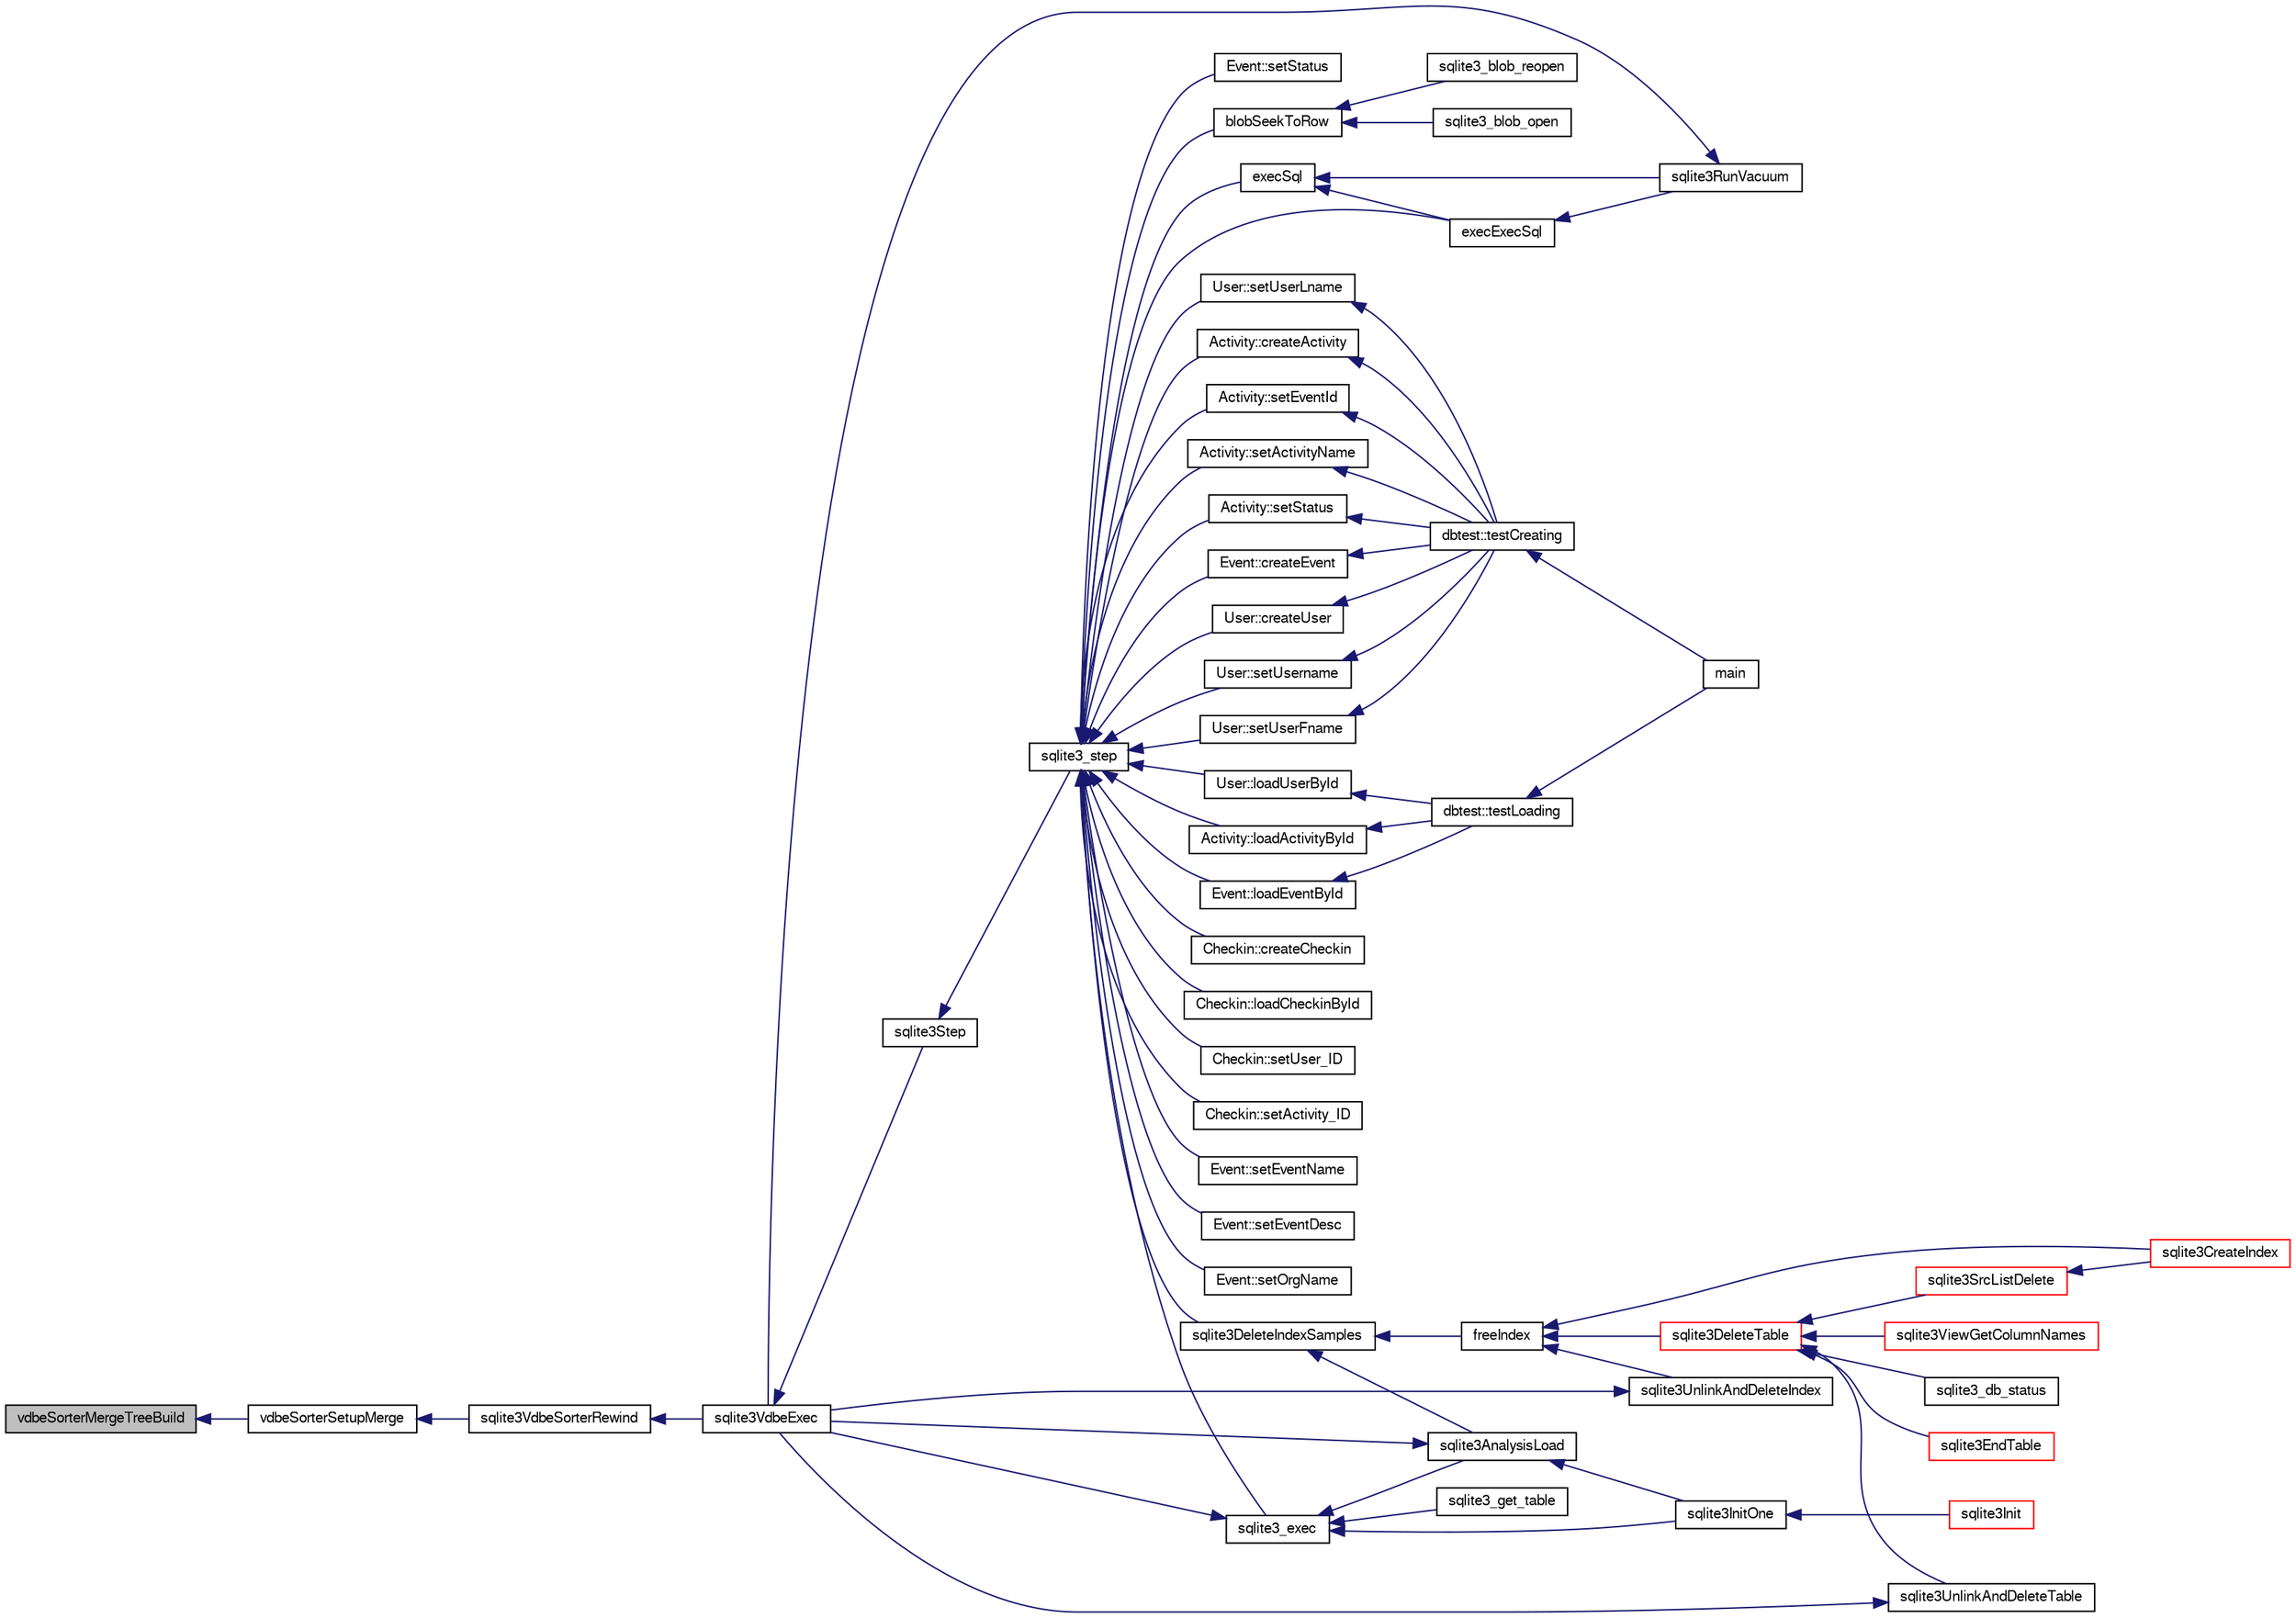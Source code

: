 digraph "vdbeSorterMergeTreeBuild"
{
  edge [fontname="FreeSans",fontsize="10",labelfontname="FreeSans",labelfontsize="10"];
  node [fontname="FreeSans",fontsize="10",shape=record];
  rankdir="LR";
  Node884334 [label="vdbeSorterMergeTreeBuild",height=0.2,width=0.4,color="black", fillcolor="grey75", style="filled", fontcolor="black"];
  Node884334 -> Node884335 [dir="back",color="midnightblue",fontsize="10",style="solid",fontname="FreeSans"];
  Node884335 [label="vdbeSorterSetupMerge",height=0.2,width=0.4,color="black", fillcolor="white", style="filled",URL="$sqlite3_8c.html#a82088507aafeedcc04af031f7ea0bbd8"];
  Node884335 -> Node884336 [dir="back",color="midnightblue",fontsize="10",style="solid",fontname="FreeSans"];
  Node884336 [label="sqlite3VdbeSorterRewind",height=0.2,width=0.4,color="black", fillcolor="white", style="filled",URL="$sqlite3_8c.html#a31677d178ebf96ee6034a05660e1f4bf"];
  Node884336 -> Node884337 [dir="back",color="midnightblue",fontsize="10",style="solid",fontname="FreeSans"];
  Node884337 [label="sqlite3VdbeExec",height=0.2,width=0.4,color="black", fillcolor="white", style="filled",URL="$sqlite3_8c.html#a8ce40a614bdc56719c4d642b1e4dfb21"];
  Node884337 -> Node884338 [dir="back",color="midnightblue",fontsize="10",style="solid",fontname="FreeSans"];
  Node884338 [label="sqlite3Step",height=0.2,width=0.4,color="black", fillcolor="white", style="filled",URL="$sqlite3_8c.html#a3f2872e873e2758a4beedad1d5113554"];
  Node884338 -> Node884339 [dir="back",color="midnightblue",fontsize="10",style="solid",fontname="FreeSans"];
  Node884339 [label="sqlite3_step",height=0.2,width=0.4,color="black", fillcolor="white", style="filled",URL="$sqlite3_8h.html#ac1e491ce36b7471eb28387f7d3c74334"];
  Node884339 -> Node884340 [dir="back",color="midnightblue",fontsize="10",style="solid",fontname="FreeSans"];
  Node884340 [label="Activity::createActivity",height=0.2,width=0.4,color="black", fillcolor="white", style="filled",URL="$classActivity.html#a813cc5e52c14ab49b39014c134e3425b"];
  Node884340 -> Node884341 [dir="back",color="midnightblue",fontsize="10",style="solid",fontname="FreeSans"];
  Node884341 [label="dbtest::testCreating",height=0.2,width=0.4,color="black", fillcolor="white", style="filled",URL="$classdbtest.html#a8193e88a7df657069c8a6bd09c8243b7"];
  Node884341 -> Node884342 [dir="back",color="midnightblue",fontsize="10",style="solid",fontname="FreeSans"];
  Node884342 [label="main",height=0.2,width=0.4,color="black", fillcolor="white", style="filled",URL="$test_8cpp.html#ae66f6b31b5ad750f1fe042a706a4e3d4"];
  Node884339 -> Node884343 [dir="back",color="midnightblue",fontsize="10",style="solid",fontname="FreeSans"];
  Node884343 [label="Activity::loadActivityById",height=0.2,width=0.4,color="black", fillcolor="white", style="filled",URL="$classActivity.html#abe4ffb4f08a47212ebf9013259d9e7fd"];
  Node884343 -> Node884344 [dir="back",color="midnightblue",fontsize="10",style="solid",fontname="FreeSans"];
  Node884344 [label="dbtest::testLoading",height=0.2,width=0.4,color="black", fillcolor="white", style="filled",URL="$classdbtest.html#a6f98d82a2c8e2b9040848763504ddae1"];
  Node884344 -> Node884342 [dir="back",color="midnightblue",fontsize="10",style="solid",fontname="FreeSans"];
  Node884339 -> Node884345 [dir="back",color="midnightblue",fontsize="10",style="solid",fontname="FreeSans"];
  Node884345 [label="Activity::setEventId",height=0.2,width=0.4,color="black", fillcolor="white", style="filled",URL="$classActivity.html#adb1d0fd0d08f473e068f0a4086bfa9ca"];
  Node884345 -> Node884341 [dir="back",color="midnightblue",fontsize="10",style="solid",fontname="FreeSans"];
  Node884339 -> Node884346 [dir="back",color="midnightblue",fontsize="10",style="solid",fontname="FreeSans"];
  Node884346 [label="Activity::setActivityName",height=0.2,width=0.4,color="black", fillcolor="white", style="filled",URL="$classActivity.html#a62dc3737b33915a36086f9dd26d16a81"];
  Node884346 -> Node884341 [dir="back",color="midnightblue",fontsize="10",style="solid",fontname="FreeSans"];
  Node884339 -> Node884347 [dir="back",color="midnightblue",fontsize="10",style="solid",fontname="FreeSans"];
  Node884347 [label="Activity::setStatus",height=0.2,width=0.4,color="black", fillcolor="white", style="filled",URL="$classActivity.html#af618135a7738f4d2a7ee147a8ef912ea"];
  Node884347 -> Node884341 [dir="back",color="midnightblue",fontsize="10",style="solid",fontname="FreeSans"];
  Node884339 -> Node884348 [dir="back",color="midnightblue",fontsize="10",style="solid",fontname="FreeSans"];
  Node884348 [label="Checkin::createCheckin",height=0.2,width=0.4,color="black", fillcolor="white", style="filled",URL="$classCheckin.html#a4e40acdf7fff0e607f6de4f24f3a163c"];
  Node884339 -> Node884349 [dir="back",color="midnightblue",fontsize="10",style="solid",fontname="FreeSans"];
  Node884349 [label="Checkin::loadCheckinById",height=0.2,width=0.4,color="black", fillcolor="white", style="filled",URL="$classCheckin.html#a3461f70ea6c68475225f2a07f78a21e0"];
  Node884339 -> Node884350 [dir="back",color="midnightblue",fontsize="10",style="solid",fontname="FreeSans"];
  Node884350 [label="Checkin::setUser_ID",height=0.2,width=0.4,color="black", fillcolor="white", style="filled",URL="$classCheckin.html#a76ab640f4f912876dbebf183db5359c6"];
  Node884339 -> Node884351 [dir="back",color="midnightblue",fontsize="10",style="solid",fontname="FreeSans"];
  Node884351 [label="Checkin::setActivity_ID",height=0.2,width=0.4,color="black", fillcolor="white", style="filled",URL="$classCheckin.html#ab2ff3ec2604ec73a42af25874a00b232"];
  Node884339 -> Node884352 [dir="back",color="midnightblue",fontsize="10",style="solid",fontname="FreeSans"];
  Node884352 [label="Event::createEvent",height=0.2,width=0.4,color="black", fillcolor="white", style="filled",URL="$classEvent.html#a77adb9f4a46ffb32c2d931f0691f5903"];
  Node884352 -> Node884341 [dir="back",color="midnightblue",fontsize="10",style="solid",fontname="FreeSans"];
  Node884339 -> Node884353 [dir="back",color="midnightblue",fontsize="10",style="solid",fontname="FreeSans"];
  Node884353 [label="Event::loadEventById",height=0.2,width=0.4,color="black", fillcolor="white", style="filled",URL="$classEvent.html#afa66cea33f722dbeecb69cc98fdea055"];
  Node884353 -> Node884344 [dir="back",color="midnightblue",fontsize="10",style="solid",fontname="FreeSans"];
  Node884339 -> Node884354 [dir="back",color="midnightblue",fontsize="10",style="solid",fontname="FreeSans"];
  Node884354 [label="Event::setEventName",height=0.2,width=0.4,color="black", fillcolor="white", style="filled",URL="$classEvent.html#a10596b6ca077df05184e30d62b08729d"];
  Node884339 -> Node884355 [dir="back",color="midnightblue",fontsize="10",style="solid",fontname="FreeSans"];
  Node884355 [label="Event::setEventDesc",height=0.2,width=0.4,color="black", fillcolor="white", style="filled",URL="$classEvent.html#ae36b8377dcae792f1c5c4726024c981b"];
  Node884339 -> Node884356 [dir="back",color="midnightblue",fontsize="10",style="solid",fontname="FreeSans"];
  Node884356 [label="Event::setOrgName",height=0.2,width=0.4,color="black", fillcolor="white", style="filled",URL="$classEvent.html#a19aac0f776bd764563a54977656cf680"];
  Node884339 -> Node884357 [dir="back",color="midnightblue",fontsize="10",style="solid",fontname="FreeSans"];
  Node884357 [label="Event::setStatus",height=0.2,width=0.4,color="black", fillcolor="white", style="filled",URL="$classEvent.html#ab0a6b9285af0f4172eb841e2b80f8972"];
  Node884339 -> Node884358 [dir="back",color="midnightblue",fontsize="10",style="solid",fontname="FreeSans"];
  Node884358 [label="blobSeekToRow",height=0.2,width=0.4,color="black", fillcolor="white", style="filled",URL="$sqlite3_8c.html#afff57e13332b98c8a44a7cebe38962ab"];
  Node884358 -> Node884359 [dir="back",color="midnightblue",fontsize="10",style="solid",fontname="FreeSans"];
  Node884359 [label="sqlite3_blob_open",height=0.2,width=0.4,color="black", fillcolor="white", style="filled",URL="$sqlite3_8h.html#adb8ad839a5bdd62a43785132bc7dd518"];
  Node884358 -> Node884360 [dir="back",color="midnightblue",fontsize="10",style="solid",fontname="FreeSans"];
  Node884360 [label="sqlite3_blob_reopen",height=0.2,width=0.4,color="black", fillcolor="white", style="filled",URL="$sqlite3_8h.html#abc77c24fdc0150138490359a94360f7e"];
  Node884339 -> Node884361 [dir="back",color="midnightblue",fontsize="10",style="solid",fontname="FreeSans"];
  Node884361 [label="sqlite3DeleteIndexSamples",height=0.2,width=0.4,color="black", fillcolor="white", style="filled",URL="$sqlite3_8c.html#aaeda0302fbf61397ec009f65bed047ef"];
  Node884361 -> Node884362 [dir="back",color="midnightblue",fontsize="10",style="solid",fontname="FreeSans"];
  Node884362 [label="sqlite3AnalysisLoad",height=0.2,width=0.4,color="black", fillcolor="white", style="filled",URL="$sqlite3_8c.html#a48a2301c27e1d3d68708b9b8761b5a01"];
  Node884362 -> Node884337 [dir="back",color="midnightblue",fontsize="10",style="solid",fontname="FreeSans"];
  Node884362 -> Node884363 [dir="back",color="midnightblue",fontsize="10",style="solid",fontname="FreeSans"];
  Node884363 [label="sqlite3InitOne",height=0.2,width=0.4,color="black", fillcolor="white", style="filled",URL="$sqlite3_8c.html#ac4318b25df65269906b0379251fe9b85"];
  Node884363 -> Node884364 [dir="back",color="midnightblue",fontsize="10",style="solid",fontname="FreeSans"];
  Node884364 [label="sqlite3Init",height=0.2,width=0.4,color="red", fillcolor="white", style="filled",URL="$sqlite3_8c.html#aed74e3dc765631a833f522f425ff5a48"];
  Node884361 -> Node884464 [dir="back",color="midnightblue",fontsize="10",style="solid",fontname="FreeSans"];
  Node884464 [label="freeIndex",height=0.2,width=0.4,color="black", fillcolor="white", style="filled",URL="$sqlite3_8c.html#a00907c99c18d5bcb9d0b38c077146c31"];
  Node884464 -> Node884465 [dir="back",color="midnightblue",fontsize="10",style="solid",fontname="FreeSans"];
  Node884465 [label="sqlite3UnlinkAndDeleteIndex",height=0.2,width=0.4,color="black", fillcolor="white", style="filled",URL="$sqlite3_8c.html#a889f2dcb438c56db37a6d61e9f25e244"];
  Node884465 -> Node884337 [dir="back",color="midnightblue",fontsize="10",style="solid",fontname="FreeSans"];
  Node884464 -> Node884466 [dir="back",color="midnightblue",fontsize="10",style="solid",fontname="FreeSans"];
  Node884466 [label="sqlite3DeleteTable",height=0.2,width=0.4,color="red", fillcolor="white", style="filled",URL="$sqlite3_8c.html#a7fd3d507375a381a3807f92735318973"];
  Node884466 -> Node884467 [dir="back",color="midnightblue",fontsize="10",style="solid",fontname="FreeSans"];
  Node884467 [label="sqlite3_db_status",height=0.2,width=0.4,color="black", fillcolor="white", style="filled",URL="$sqlite3_8h.html#ab64e8333313ee2e44116842711818940"];
  Node884466 -> Node884468 [dir="back",color="midnightblue",fontsize="10",style="solid",fontname="FreeSans"];
  Node884468 [label="sqlite3UnlinkAndDeleteTable",height=0.2,width=0.4,color="black", fillcolor="white", style="filled",URL="$sqlite3_8c.html#a9733677716a49de464f86fff164e9a1b"];
  Node884468 -> Node884337 [dir="back",color="midnightblue",fontsize="10",style="solid",fontname="FreeSans"];
  Node884466 -> Node884379 [dir="back",color="midnightblue",fontsize="10",style="solid",fontname="FreeSans"];
  Node884379 [label="sqlite3EndTable",height=0.2,width=0.4,color="red", fillcolor="white", style="filled",URL="$sqlite3_8c.html#a7b5f2c66c0f0b6f819d970ca389768b0"];
  Node884466 -> Node884414 [dir="back",color="midnightblue",fontsize="10",style="solid",fontname="FreeSans"];
  Node884414 [label="sqlite3ViewGetColumnNames",height=0.2,width=0.4,color="red", fillcolor="white", style="filled",URL="$sqlite3_8c.html#aebc7cd8d9e2bd174ae0a60363d3f6ce8"];
  Node884466 -> Node884469 [dir="back",color="midnightblue",fontsize="10",style="solid",fontname="FreeSans"];
  Node884469 [label="sqlite3SrcListDelete",height=0.2,width=0.4,color="red", fillcolor="white", style="filled",URL="$sqlite3_8c.html#acc250a3e5e7fd8889a16a9f28e3e7312"];
  Node884469 -> Node884376 [dir="back",color="midnightblue",fontsize="10",style="solid",fontname="FreeSans"];
  Node884376 [label="sqlite3CreateIndex",height=0.2,width=0.4,color="red", fillcolor="white", style="filled",URL="$sqlite3_8c.html#a8dbe5e590ab6c58a8c45f34f7c81e825"];
  Node884464 -> Node884376 [dir="back",color="midnightblue",fontsize="10",style="solid",fontname="FreeSans"];
  Node884339 -> Node884530 [dir="back",color="midnightblue",fontsize="10",style="solid",fontname="FreeSans"];
  Node884530 [label="sqlite3_exec",height=0.2,width=0.4,color="black", fillcolor="white", style="filled",URL="$sqlite3_8h.html#a97487ec8150e0bcc8fa392ab8f0e24db"];
  Node884530 -> Node884337 [dir="back",color="midnightblue",fontsize="10",style="solid",fontname="FreeSans"];
  Node884530 -> Node884362 [dir="back",color="midnightblue",fontsize="10",style="solid",fontname="FreeSans"];
  Node884530 -> Node884363 [dir="back",color="midnightblue",fontsize="10",style="solid",fontname="FreeSans"];
  Node884530 -> Node884531 [dir="back",color="midnightblue",fontsize="10",style="solid",fontname="FreeSans"];
  Node884531 [label="sqlite3_get_table",height=0.2,width=0.4,color="black", fillcolor="white", style="filled",URL="$sqlite3_8h.html#a5effeac4e12df57beaa35c5be1f61579"];
  Node884339 -> Node884521 [dir="back",color="midnightblue",fontsize="10",style="solid",fontname="FreeSans"];
  Node884521 [label="execSql",height=0.2,width=0.4,color="black", fillcolor="white", style="filled",URL="$sqlite3_8c.html#a7d16651b98a110662f4c265eff0246cb"];
  Node884521 -> Node884522 [dir="back",color="midnightblue",fontsize="10",style="solid",fontname="FreeSans"];
  Node884522 [label="execExecSql",height=0.2,width=0.4,color="black", fillcolor="white", style="filled",URL="$sqlite3_8c.html#ac1be09a6c047f21133d16378d301e0d4"];
  Node884522 -> Node884523 [dir="back",color="midnightblue",fontsize="10",style="solid",fontname="FreeSans"];
  Node884523 [label="sqlite3RunVacuum",height=0.2,width=0.4,color="black", fillcolor="white", style="filled",URL="$sqlite3_8c.html#a5e83ddc7b3e7e8e79ad5d1fc92de1d2f"];
  Node884523 -> Node884337 [dir="back",color="midnightblue",fontsize="10",style="solid",fontname="FreeSans"];
  Node884521 -> Node884523 [dir="back",color="midnightblue",fontsize="10",style="solid",fontname="FreeSans"];
  Node884339 -> Node884522 [dir="back",color="midnightblue",fontsize="10",style="solid",fontname="FreeSans"];
  Node884339 -> Node884524 [dir="back",color="midnightblue",fontsize="10",style="solid",fontname="FreeSans"];
  Node884524 [label="User::createUser",height=0.2,width=0.4,color="black", fillcolor="white", style="filled",URL="$classUser.html#a22ed673939e8cc0a136130b809bba513"];
  Node884524 -> Node884341 [dir="back",color="midnightblue",fontsize="10",style="solid",fontname="FreeSans"];
  Node884339 -> Node884525 [dir="back",color="midnightblue",fontsize="10",style="solid",fontname="FreeSans"];
  Node884525 [label="User::loadUserById",height=0.2,width=0.4,color="black", fillcolor="white", style="filled",URL="$classUser.html#a863377665b7fb83c5547dcf9727f5092"];
  Node884525 -> Node884344 [dir="back",color="midnightblue",fontsize="10",style="solid",fontname="FreeSans"];
  Node884339 -> Node884526 [dir="back",color="midnightblue",fontsize="10",style="solid",fontname="FreeSans"];
  Node884526 [label="User::setUsername",height=0.2,width=0.4,color="black", fillcolor="white", style="filled",URL="$classUser.html#aa0497022a136cb78de785b0a39ae60b1"];
  Node884526 -> Node884341 [dir="back",color="midnightblue",fontsize="10",style="solid",fontname="FreeSans"];
  Node884339 -> Node884527 [dir="back",color="midnightblue",fontsize="10",style="solid",fontname="FreeSans"];
  Node884527 [label="User::setUserFname",height=0.2,width=0.4,color="black", fillcolor="white", style="filled",URL="$classUser.html#a72657eb55cd0ca437b4841a43f19912f"];
  Node884527 -> Node884341 [dir="back",color="midnightblue",fontsize="10",style="solid",fontname="FreeSans"];
  Node884339 -> Node884528 [dir="back",color="midnightblue",fontsize="10",style="solid",fontname="FreeSans"];
  Node884528 [label="User::setUserLname",height=0.2,width=0.4,color="black", fillcolor="white", style="filled",URL="$classUser.html#aa25973387e5afe1aa6f60dd6545e33b5"];
  Node884528 -> Node884341 [dir="back",color="midnightblue",fontsize="10",style="solid",fontname="FreeSans"];
}

